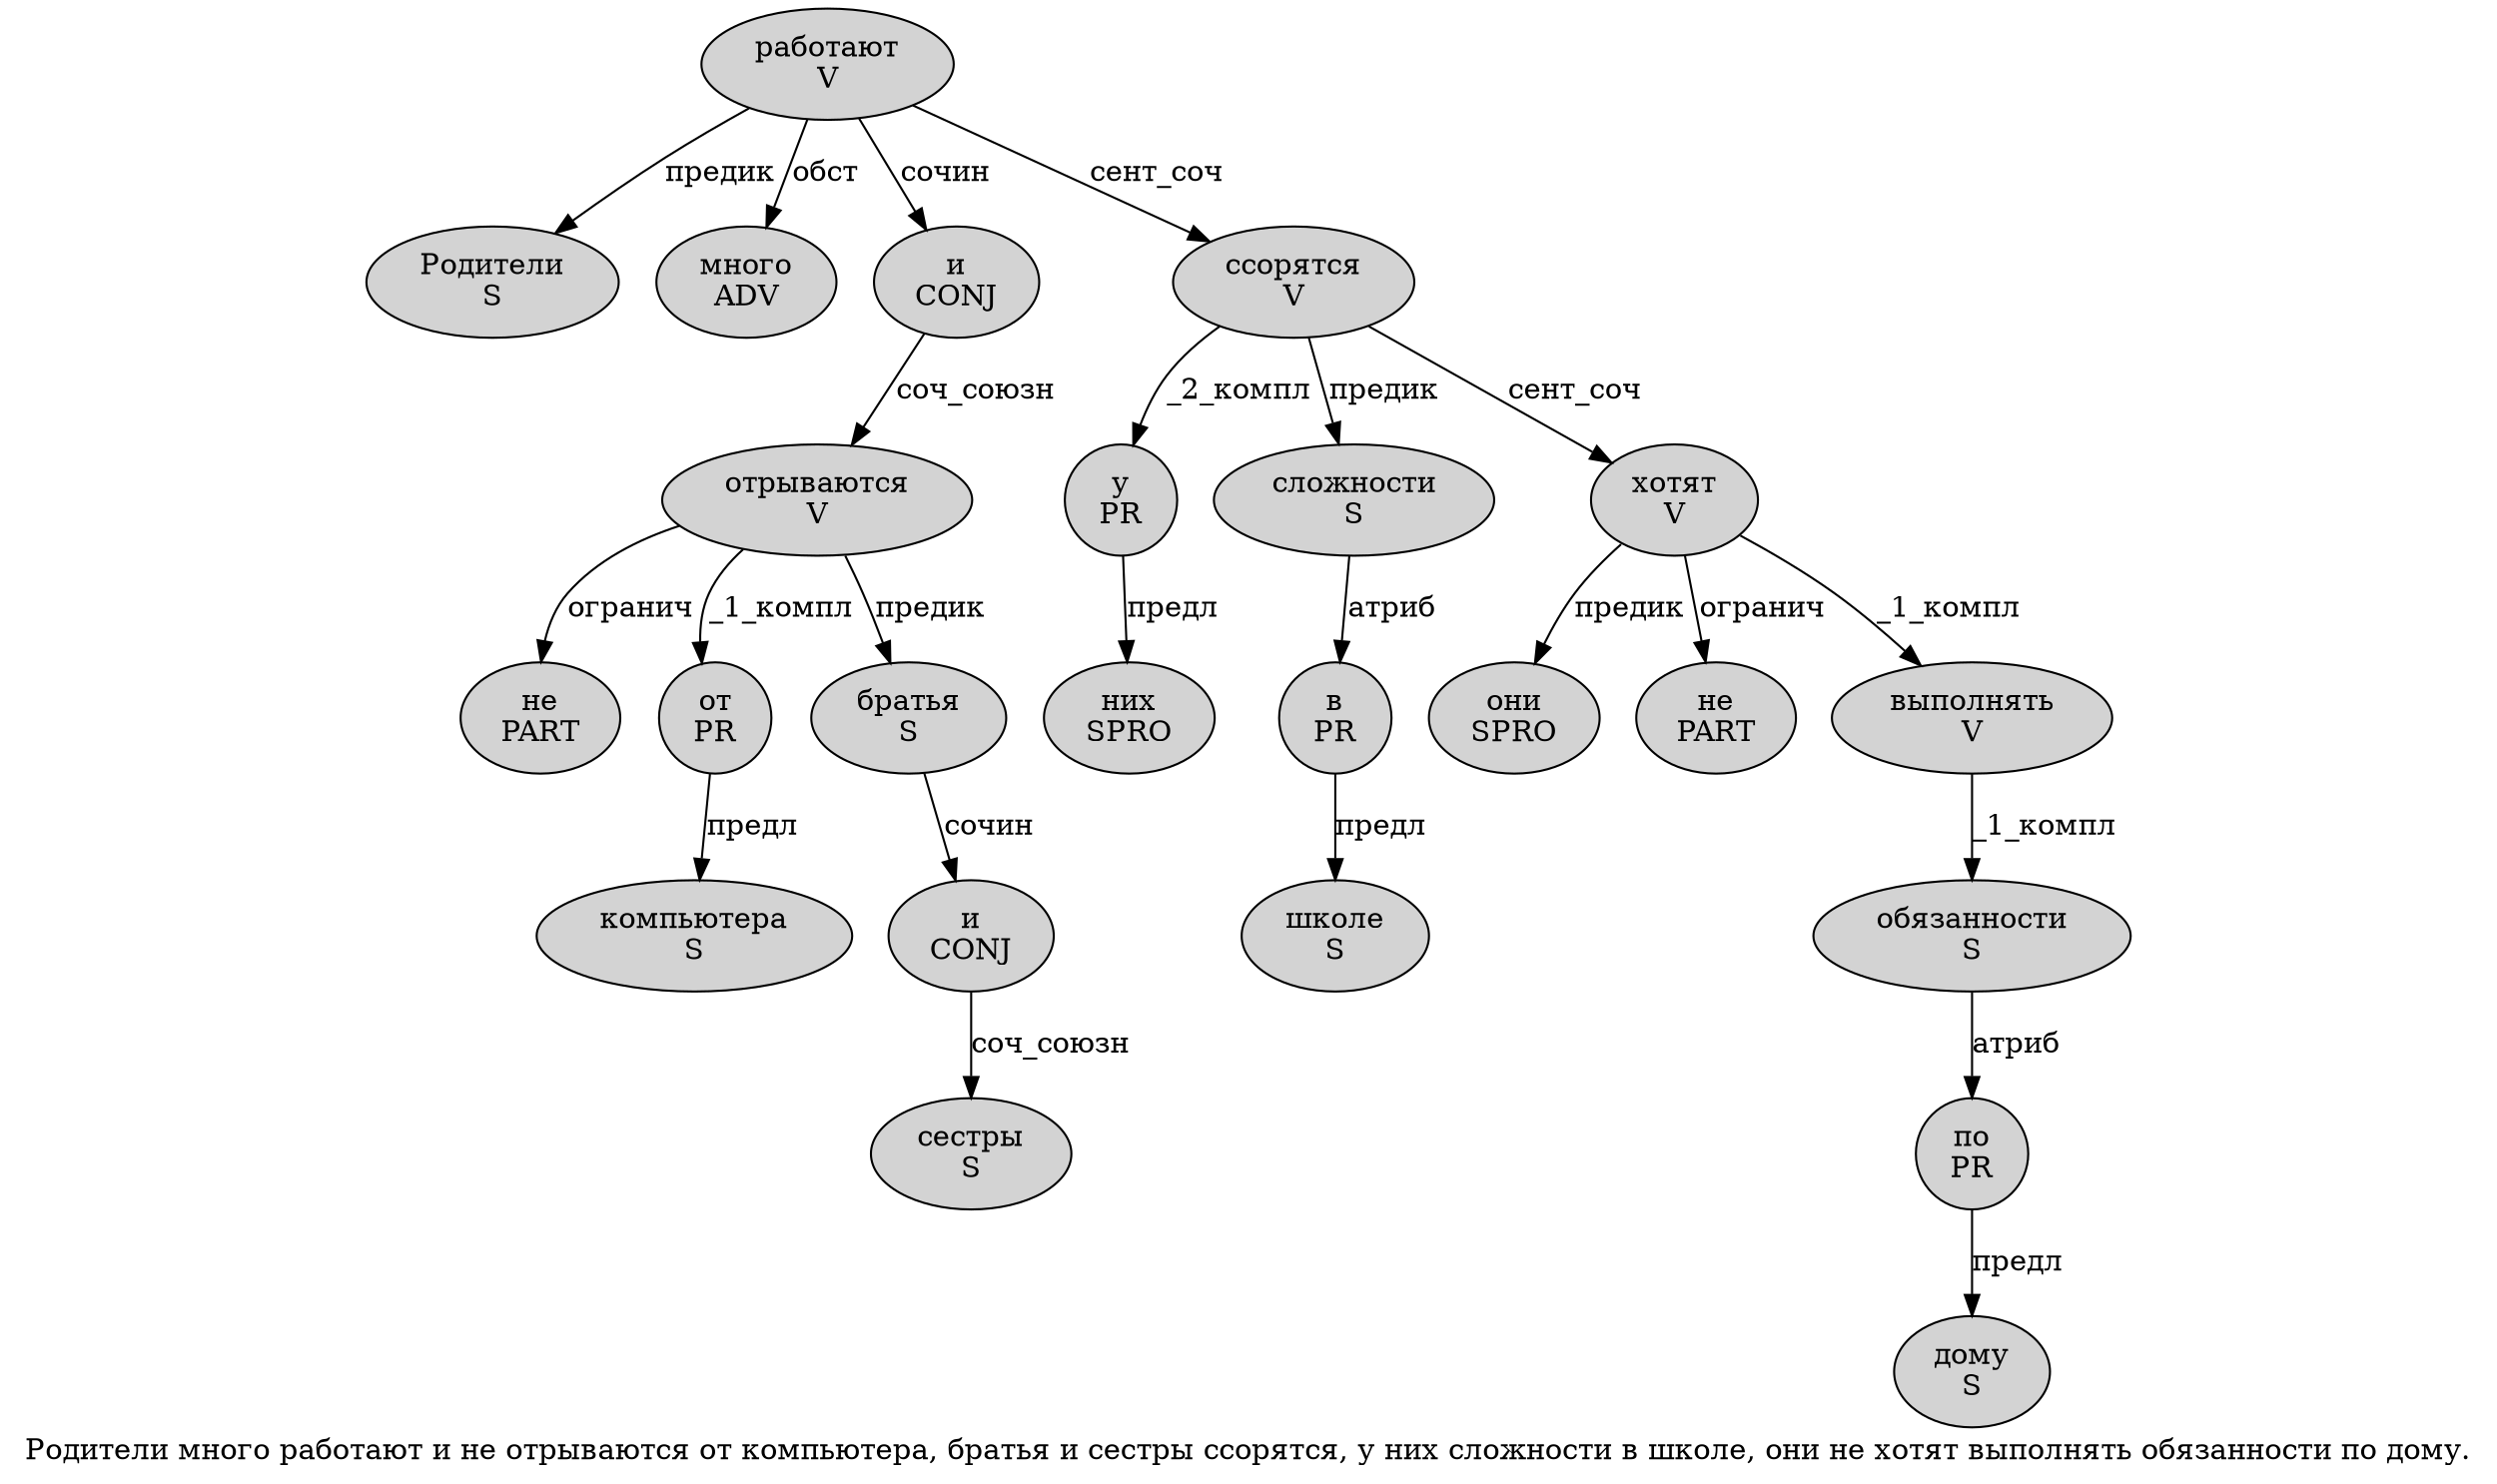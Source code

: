 digraph SENTENCE_1379 {
	graph [label="Родители много работают и не отрываются от компьютера, братья и сестры ссорятся, у них сложности в школе, они не хотят выполнять обязанности по дому."]
	node [style=filled]
		0 [label="Родители
S" color="" fillcolor=lightgray penwidth=1 shape=ellipse]
		1 [label="много
ADV" color="" fillcolor=lightgray penwidth=1 shape=ellipse]
		2 [label="работают
V" color="" fillcolor=lightgray penwidth=1 shape=ellipse]
		3 [label="и
CONJ" color="" fillcolor=lightgray penwidth=1 shape=ellipse]
		4 [label="не
PART" color="" fillcolor=lightgray penwidth=1 shape=ellipse]
		5 [label="отрываются
V" color="" fillcolor=lightgray penwidth=1 shape=ellipse]
		6 [label="от
PR" color="" fillcolor=lightgray penwidth=1 shape=ellipse]
		7 [label="компьютера
S" color="" fillcolor=lightgray penwidth=1 shape=ellipse]
		9 [label="братья
S" color="" fillcolor=lightgray penwidth=1 shape=ellipse]
		10 [label="и
CONJ" color="" fillcolor=lightgray penwidth=1 shape=ellipse]
		11 [label="сестры
S" color="" fillcolor=lightgray penwidth=1 shape=ellipse]
		12 [label="ссорятся
V" color="" fillcolor=lightgray penwidth=1 shape=ellipse]
		14 [label="у
PR" color="" fillcolor=lightgray penwidth=1 shape=ellipse]
		15 [label="них
SPRO" color="" fillcolor=lightgray penwidth=1 shape=ellipse]
		16 [label="сложности
S" color="" fillcolor=lightgray penwidth=1 shape=ellipse]
		17 [label="в
PR" color="" fillcolor=lightgray penwidth=1 shape=ellipse]
		18 [label="школе
S" color="" fillcolor=lightgray penwidth=1 shape=ellipse]
		20 [label="они
SPRO" color="" fillcolor=lightgray penwidth=1 shape=ellipse]
		21 [label="не
PART" color="" fillcolor=lightgray penwidth=1 shape=ellipse]
		22 [label="хотят
V" color="" fillcolor=lightgray penwidth=1 shape=ellipse]
		23 [label="выполнять
V" color="" fillcolor=lightgray penwidth=1 shape=ellipse]
		24 [label="обязанности
S" color="" fillcolor=lightgray penwidth=1 shape=ellipse]
		25 [label="по
PR" color="" fillcolor=lightgray penwidth=1 shape=ellipse]
		26 [label="дому
S" color="" fillcolor=lightgray penwidth=1 shape=ellipse]
			23 -> 24 [label="_1_компл"]
			25 -> 26 [label="предл"]
			16 -> 17 [label="атриб"]
			3 -> 5 [label="соч_союзн"]
			24 -> 25 [label="атриб"]
			5 -> 4 [label="огранич"]
			5 -> 6 [label="_1_компл"]
			5 -> 9 [label="предик"]
			22 -> 20 [label="предик"]
			22 -> 21 [label="огранич"]
			22 -> 23 [label="_1_компл"]
			17 -> 18 [label="предл"]
			12 -> 14 [label="_2_компл"]
			12 -> 16 [label="предик"]
			12 -> 22 [label="сент_соч"]
			14 -> 15 [label="предл"]
			9 -> 10 [label="сочин"]
			10 -> 11 [label="соч_союзн"]
			6 -> 7 [label="предл"]
			2 -> 0 [label="предик"]
			2 -> 1 [label="обст"]
			2 -> 3 [label="сочин"]
			2 -> 12 [label="сент_соч"]
}